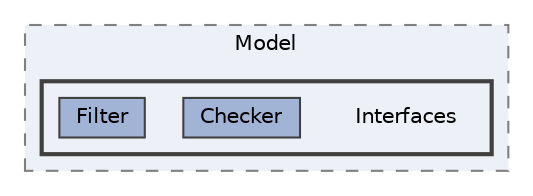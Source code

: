 digraph "addressbook/src/main/java/it/unisa/diem/Model/Interfaces"
{
 // LATEX_PDF_SIZE
  bgcolor="transparent";
  edge [fontname=Helvetica,fontsize=10,labelfontname=Helvetica,labelfontsize=10];
  node [fontname=Helvetica,fontsize=10,shape=box,height=0.2,width=0.4];
  compound=true
  subgraph clusterdir_6945ef347d8ca600355b9977f44a9b7a {
    graph [ bgcolor="#edf0f7", pencolor="grey50", label="Model", fontname=Helvetica,fontsize=10 style="filled,dashed", URL="dir_6945ef347d8ca600355b9977f44a9b7a.html",tooltip=""]
  subgraph clusterdir_8fc31f6afd5e3d003fefec4f3354c7a3 {
    graph [ bgcolor="#edf0f7", pencolor="grey25", label="", fontname=Helvetica,fontsize=10 style="filled,bold", URL="dir_8fc31f6afd5e3d003fefec4f3354c7a3.html",tooltip=""]
    dir_8fc31f6afd5e3d003fefec4f3354c7a3 [shape=plaintext, label="Interfaces"];
  dir_63307b788b973f3e8999fbc21ad1f147 [label="Checker", fillcolor="#a2b4d6", color="grey25", style="filled", URL="dir_63307b788b973f3e8999fbc21ad1f147.html",tooltip=""];
  dir_cd9bf25b8d4f957ea0688c92edb26f66 [label="Filter", fillcolor="#a2b4d6", color="grey25", style="filled", URL="dir_cd9bf25b8d4f957ea0688c92edb26f66.html",tooltip=""];
  }
  }
}
